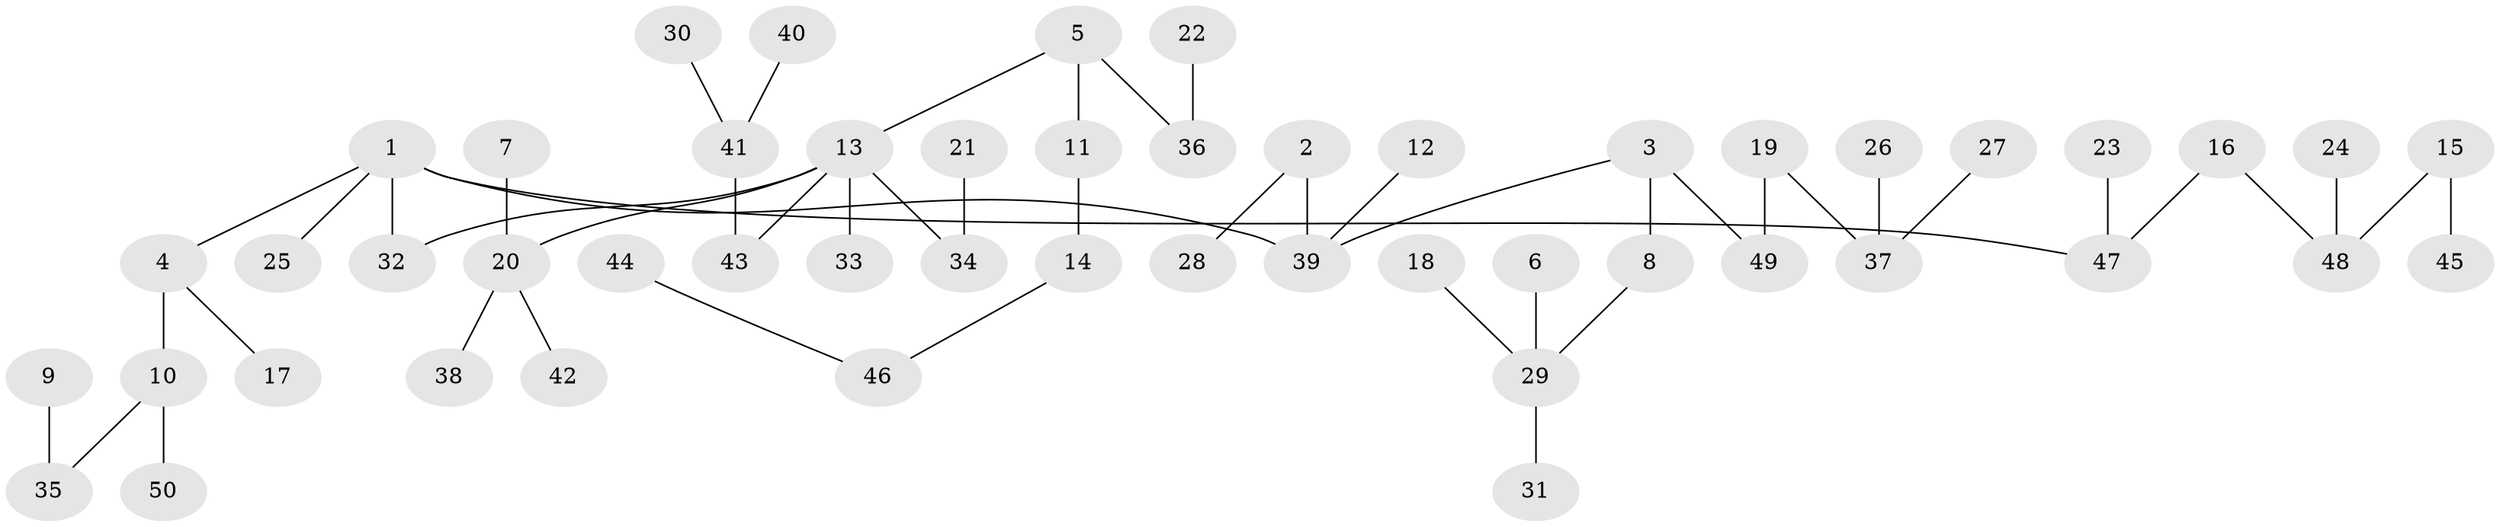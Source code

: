 // original degree distribution, {3: 0.144, 5: 0.032, 4: 0.064, 2: 0.288, 7: 0.008, 1: 0.456, 6: 0.008}
// Generated by graph-tools (version 1.1) at 2025/37/03/04/25 23:37:27]
// undirected, 50 vertices, 49 edges
graph export_dot {
  node [color=gray90,style=filled];
  1;
  2;
  3;
  4;
  5;
  6;
  7;
  8;
  9;
  10;
  11;
  12;
  13;
  14;
  15;
  16;
  17;
  18;
  19;
  20;
  21;
  22;
  23;
  24;
  25;
  26;
  27;
  28;
  29;
  30;
  31;
  32;
  33;
  34;
  35;
  36;
  37;
  38;
  39;
  40;
  41;
  42;
  43;
  44;
  45;
  46;
  47;
  48;
  49;
  50;
  1 -- 4 [weight=1.0];
  1 -- 25 [weight=1.0];
  1 -- 32 [weight=1.0];
  1 -- 39 [weight=1.0];
  1 -- 47 [weight=1.0];
  2 -- 28 [weight=1.0];
  2 -- 39 [weight=1.0];
  3 -- 8 [weight=1.0];
  3 -- 39 [weight=1.0];
  3 -- 49 [weight=1.0];
  4 -- 10 [weight=1.0];
  4 -- 17 [weight=1.0];
  5 -- 11 [weight=1.0];
  5 -- 13 [weight=1.0];
  5 -- 36 [weight=1.0];
  6 -- 29 [weight=1.0];
  7 -- 20 [weight=1.0];
  8 -- 29 [weight=1.0];
  9 -- 35 [weight=1.0];
  10 -- 35 [weight=1.0];
  10 -- 50 [weight=1.0];
  11 -- 14 [weight=1.0];
  12 -- 39 [weight=1.0];
  13 -- 20 [weight=1.0];
  13 -- 32 [weight=1.0];
  13 -- 33 [weight=1.0];
  13 -- 34 [weight=1.0];
  13 -- 43 [weight=1.0];
  14 -- 46 [weight=1.0];
  15 -- 45 [weight=1.0];
  15 -- 48 [weight=1.0];
  16 -- 47 [weight=1.0];
  16 -- 48 [weight=1.0];
  18 -- 29 [weight=1.0];
  19 -- 37 [weight=1.0];
  19 -- 49 [weight=1.0];
  20 -- 38 [weight=1.0];
  20 -- 42 [weight=1.0];
  21 -- 34 [weight=1.0];
  22 -- 36 [weight=1.0];
  23 -- 47 [weight=1.0];
  24 -- 48 [weight=1.0];
  26 -- 37 [weight=1.0];
  27 -- 37 [weight=1.0];
  29 -- 31 [weight=1.0];
  30 -- 41 [weight=1.0];
  40 -- 41 [weight=1.0];
  41 -- 43 [weight=1.0];
  44 -- 46 [weight=1.0];
}
